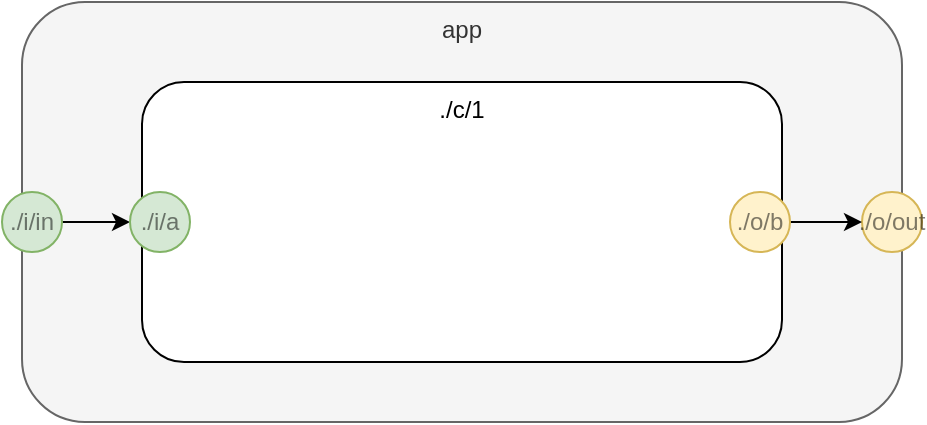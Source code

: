 <mxfile version="12.4.2" type="device" pages="8"><diagram id="HQaUK7b0CWS-_TARSPO3" name="app"><mxGraphModel dx="1238" dy="739" grid="1" gridSize="10" guides="1" tooltips="1" connect="1" arrows="1" fold="1" page="1" pageScale="1" pageWidth="1100" pageHeight="850" math="0" shadow="0"><root><mxCell id="0"/><mxCell id="1" parent="0"/><mxCell id="ruMobZVkgeEvKZOn36ID-1" value="app" style="rounded=1;whiteSpace=wrap;html=1;verticalAlign=top;fillColor=#f5f5f5;strokeColor=#666666;fontColor=#333333;" vertex="1" parent="1"><mxGeometry x="120" y="80" width="440" height="210" as="geometry"/></mxCell><mxCell id="ruMobZVkgeEvKZOn36ID-2" value="./c/1" style="rounded=1;whiteSpace=wrap;html=1;verticalAlign=top;" vertex="1" parent="1"><mxGeometry x="180" y="120" width="320" height="140" as="geometry"/></mxCell><mxCell id="ruMobZVkgeEvKZOn36ID-3" value="./o/out" style="ellipse;whiteSpace=wrap;html=1;aspect=fixed;fillColor=#fff2cc;align=center;strokeColor=#d6b656;textOpacity=50;" vertex="1" parent="1"><mxGeometry x="540" y="175" width="30" height="30" as="geometry"/></mxCell><mxCell id="ruMobZVkgeEvKZOn36ID-4" style="edgeStyle=orthogonalEdgeStyle;rounded=0;orthogonalLoop=1;jettySize=auto;html=1;exitX=1;exitY=0.5;exitDx=0;exitDy=0;entryX=0;entryY=0.5;entryDx=0;entryDy=0;" edge="1" parent="1" source="ruMobZVkgeEvKZOn36ID-5" target="ruMobZVkgeEvKZOn36ID-6"><mxGeometry relative="1" as="geometry"/></mxCell><mxCell id="ruMobZVkgeEvKZOn36ID-5" value="./i/in" style="ellipse;whiteSpace=wrap;html=1;aspect=fixed;fillColor=#d5e8d4;align=center;strokeColor=#82b366;textOpacity=50;" vertex="1" parent="1"><mxGeometry x="110" y="175" width="30" height="30" as="geometry"/></mxCell><mxCell id="ruMobZVkgeEvKZOn36ID-6" value="./i/a" style="ellipse;whiteSpace=wrap;html=1;aspect=fixed;fillColor=#d5e8d4;align=center;strokeColor=#82b366;textOpacity=50;" vertex="1" parent="1"><mxGeometry x="174" y="175" width="30" height="30" as="geometry"/></mxCell><mxCell id="ruMobZVkgeEvKZOn36ID-7" style="edgeStyle=orthogonalEdgeStyle;rounded=0;orthogonalLoop=1;jettySize=auto;html=1;exitX=1;exitY=0.5;exitDx=0;exitDy=0;" edge="1" parent="1" source="ruMobZVkgeEvKZOn36ID-8" target="ruMobZVkgeEvKZOn36ID-3"><mxGeometry relative="1" as="geometry"/></mxCell><mxCell id="ruMobZVkgeEvKZOn36ID-8" value="./o/b" style="ellipse;whiteSpace=wrap;html=1;aspect=fixed;fillColor=#fff2cc;align=center;strokeColor=#d6b656;textOpacity=50;" vertex="1" parent="1"><mxGeometry x="474" y="175" width="30" height="30" as="geometry"/></mxCell></root></mxGraphModel></diagram><diagram id="PCEYNFZqdCUcrfXb7Y2_" name="hwsub"><mxGraphModel dx="1238" dy="739" grid="1" gridSize="10" guides="1" tooltips="1" connect="1" arrows="1" fold="1" page="1" pageScale="1" pageWidth="1100" pageHeight="850" math="0" shadow="0"><root><mxCell id="Gi8Q93LCJmvIfy7DSLZ8-0"/><mxCell id="Gi8Q93LCJmvIfy7DSLZ8-1" parent="Gi8Q93LCJmvIfy7DSLZ8-0"/><mxCell id="Gi8Q93LCJmvIfy7DSLZ8-2" value="hwsub" style="rounded=1;whiteSpace=wrap;html=1;verticalAlign=top;fillColor=#f5f5f5;strokeColor=#666666;fontColor=#333333;" vertex="1" parent="Gi8Q93LCJmvIfy7DSLZ8-1"><mxGeometry x="115" y="40" width="320" height="140" as="geometry"/></mxCell><mxCell id="Gi8Q93LCJmvIfy7DSLZ8-3" value="./c/1" style="rounded=1;whiteSpace=wrap;html=1;verticalAlign=top;" vertex="1" parent="Gi8Q93LCJmvIfy7DSLZ8-1"><mxGeometry x="200" y="75" width="150" height="70" as="geometry"/></mxCell><mxCell id="Gi8Q93LCJmvIfy7DSLZ8-4" style="edgeStyle=orthogonalEdgeStyle;rounded=0;orthogonalLoop=1;jettySize=auto;html=1;exitX=1;exitY=0.5;exitDx=0;exitDy=0;" edge="1" parent="Gi8Q93LCJmvIfy7DSLZ8-1" source="Gi8Q93LCJmvIfy7DSLZ8-5" target="Gi8Q93LCJmvIfy7DSLZ8-7"><mxGeometry relative="1" as="geometry"/></mxCell><mxCell id="Gi8Q93LCJmvIfy7DSLZ8-5" value="./i/xx" style="ellipse;whiteSpace=wrap;html=1;aspect=fixed;fillColor=#d5e8d4;align=center;strokeColor=#82b366;textOpacity=50;" vertex="1" parent="Gi8Q93LCJmvIfy7DSLZ8-1"><mxGeometry x="100" y="95" width="30" height="30" as="geometry"/></mxCell><mxCell id="Gi8Q93LCJmvIfy7DSLZ8-6" value="./o/yy" style="ellipse;whiteSpace=wrap;html=1;aspect=fixed;fillColor=#fff2cc;align=center;strokeColor=#d6b656;textOpacity=50;" vertex="1" parent="Gi8Q93LCJmvIfy7DSLZ8-1"><mxGeometry x="415" y="95" width="30" height="30" as="geometry"/></mxCell><mxCell id="Gi8Q93LCJmvIfy7DSLZ8-7" value="./c/1/i/r" style="ellipse;whiteSpace=wrap;html=1;aspect=fixed;fillColor=#d5e8d4;align=center;strokeColor=#82b366;textOpacity=50;" vertex="1" parent="Gi8Q93LCJmvIfy7DSLZ8-1"><mxGeometry x="190" y="95" width="30" height="30" as="geometry"/></mxCell><mxCell id="Gi8Q93LCJmvIfy7DSLZ8-8" style="edgeStyle=orthogonalEdgeStyle;rounded=0;orthogonalLoop=1;jettySize=auto;html=1;exitX=1;exitY=0.5;exitDx=0;exitDy=0;entryX=0;entryY=0.5;entryDx=0;entryDy=0;" edge="1" parent="Gi8Q93LCJmvIfy7DSLZ8-1" source="Gi8Q93LCJmvIfy7DSLZ8-9" target="Gi8Q93LCJmvIfy7DSLZ8-6"><mxGeometry relative="1" as="geometry"/></mxCell><mxCell id="Gi8Q93LCJmvIfy7DSLZ8-9" value="./c/1/o/s" style="ellipse;whiteSpace=wrap;html=1;aspect=fixed;fillColor=#fff2cc;align=center;strokeColor=#d6b656;textOpacity=50;" vertex="1" parent="Gi8Q93LCJmvIfy7DSLZ8-1"><mxGeometry x="329" y="95" width="30" height="30" as="geometry"/></mxCell></root></mxGraphModel></diagram><diagram id="dkHnfYNpTtgTAUIm52f-" name="hwhello"><mxGraphModel dx="1238" dy="739" grid="1" gridSize="10" guides="1" tooltips="1" connect="1" arrows="1" fold="1" page="1" pageScale="1" pageWidth="1100" pageHeight="850" math="0" shadow="0"><root><mxCell id="i-5jhzJPS0MLGWGlM31V-0"/><mxCell id="i-5jhzJPS0MLGWGlM31V-1" parent="i-5jhzJPS0MLGWGlM31V-0"/><mxCell id="i-5jhzJPS0MLGWGlM31V-10" value="hwhello" style="rounded=1;whiteSpace=wrap;html=1;opacity=50;align=center;verticalAlign=top;fillColor=#f8cecc;strokeColor=#b85450;" vertex="1" parent="i-5jhzJPS0MLGWGlM31V-1"><mxGeometry x="119" y="80" width="309" height="110" as="geometry"/></mxCell><mxCell id="i-5jhzJPS0MLGWGlM31V-11" value="hello" style="rounded=1;whiteSpace=wrap;html=1;dashed=1;opacity=50;align=center;verticalAlign=middle;" vertex="1" parent="i-5jhzJPS0MLGWGlM31V-1"><mxGeometry x="190.5" y="120" width="169" height="35" as="geometry"/></mxCell><mxCell id="i-5jhzJPS0MLGWGlM31V-13" value="./i/1" style="ellipse;whiteSpace=wrap;html=1;aspect=fixed;fillColor=#d5e8d4;align=center;strokeColor=#82b366;textOpacity=50;" vertex="1" parent="i-5jhzJPS0MLGWGlM31V-1"><mxGeometry x="111.5" y="122.5" width="30" height="30" as="geometry"/></mxCell><mxCell id="i-5jhzJPS0MLGWGlM31V-14" value="./o/1" style="ellipse;whiteSpace=wrap;html=1;aspect=fixed;fillColor=#fff2cc;align=center;strokeColor=#d6b656;textOpacity=50;" vertex="1" parent="i-5jhzJPS0MLGWGlM31V-1"><mxGeometry x="405.5" y="122.5" width="30" height="30" as="geometry"/></mxCell></root></mxGraphModel></diagram><diagram id="n7cVvkAGiHJMAc4W72Fe" name="hw23"><mxGraphModel dx="998" dy="739" grid="1" gridSize="10" guides="1" tooltips="1" connect="1" arrows="1" fold="1" page="1" pageScale="1" pageWidth="1100" pageHeight="850" math="0" shadow="0"><root><mxCell id="wd1v2Po3RZLUzue3x7o--0"/><mxCell id="wd1v2Po3RZLUzue3x7o--1" parent="wd1v2Po3RZLUzue3x7o--0"/><mxCell id="wYb8sXm2KNmCo5Ks0lSZ-0" value="hw23" style="rounded=1;whiteSpace=wrap;html=1;verticalAlign=top;fillColor=#f5f5f5;strokeColor=#666666;fontColor=#333333;" vertex="1" parent="wd1v2Po3RZLUzue3x7o--1"><mxGeometry x="129.71" y="80" width="320" height="140" as="geometry"/></mxCell><mxCell id="wYb8sXm2KNmCo5Ks0lSZ-1" value="./c/1" style="rounded=1;whiteSpace=wrap;html=1;verticalAlign=top;" vertex="1" parent="wd1v2Po3RZLUzue3x7o--1"><mxGeometry x="214.71" y="115" width="150" height="70" as="geometry"/></mxCell><mxCell id="wYb8sXm2KNmCo5Ks0lSZ-2" style="edgeStyle=orthogonalEdgeStyle;rounded=0;orthogonalLoop=1;jettySize=auto;html=1;exitX=1;exitY=0.5;exitDx=0;exitDy=0;" edge="1" parent="wd1v2Po3RZLUzue3x7o--1" source="wYb8sXm2KNmCo5Ks0lSZ-3" target="wYb8sXm2KNmCo5Ks0lSZ-6"><mxGeometry relative="1" as="geometry"/></mxCell><mxCell id="wYb8sXm2KNmCo5Ks0lSZ-3" value="./i/xx" style="ellipse;whiteSpace=wrap;html=1;aspect=fixed;fillColor=#d5e8d4;align=center;strokeColor=#82b366;textOpacity=50;" vertex="1" parent="wd1v2Po3RZLUzue3x7o--1"><mxGeometry x="114.71" y="135" width="30" height="30" as="geometry"/></mxCell><mxCell id="wYb8sXm2KNmCo5Ks0lSZ-4" value="./o/yy" style="ellipse;whiteSpace=wrap;html=1;aspect=fixed;fillColor=#fff2cc;align=center;strokeColor=#d6b656;textOpacity=50;" vertex="1" parent="wd1v2Po3RZLUzue3x7o--1"><mxGeometry x="429.71" y="135" width="30" height="30" as="geometry"/></mxCell><mxCell id="wYb8sXm2KNmCo5Ks0lSZ-6" value="./c/1/i/r" style="ellipse;whiteSpace=wrap;html=1;aspect=fixed;fillColor=#d5e8d4;align=center;strokeColor=#82b366;textOpacity=50;" vertex="1" parent="wd1v2Po3RZLUzue3x7o--1"><mxGeometry x="204.71" y="135" width="30" height="30" as="geometry"/></mxCell><mxCell id="wYb8sXm2KNmCo5Ks0lSZ-7" style="edgeStyle=orthogonalEdgeStyle;rounded=0;orthogonalLoop=1;jettySize=auto;html=1;exitX=1;exitY=0.5;exitDx=0;exitDy=0;entryX=0;entryY=0.5;entryDx=0;entryDy=0;" edge="1" parent="wd1v2Po3RZLUzue3x7o--1" source="wYb8sXm2KNmCo5Ks0lSZ-8" target="wYb8sXm2KNmCo5Ks0lSZ-4"><mxGeometry relative="1" as="geometry"/></mxCell><mxCell id="wYb8sXm2KNmCo5Ks0lSZ-8" value="./c/1/o/s" style="ellipse;whiteSpace=wrap;html=1;aspect=fixed;fillColor=#fff2cc;align=center;strokeColor=#d6b656;textOpacity=50;" vertex="1" parent="wd1v2Po3RZLUzue3x7o--1"><mxGeometry x="343.71" y="135" width="30" height="30" as="geometry"/></mxCell><mxCell id="wYb8sXm2KNmCo5Ks0lSZ-15" value="hw23" style="rounded=1;whiteSpace=wrap;html=1;verticalAlign=top;fillColor=#f5f5f5;strokeColor=#666666;fontColor=#333333;" vertex="1" parent="wd1v2Po3RZLUzue3x7o--1"><mxGeometry x="30" y="290" width="620" height="240" as="geometry"/></mxCell><mxCell id="wYb8sXm2KNmCo5Ks0lSZ-16" value="./c/1" style="rounded=1;whiteSpace=wrap;html=1;verticalAlign=top;" vertex="1" parent="wd1v2Po3RZLUzue3x7o--1"><mxGeometry x="130" y="320" width="460" height="190" as="geometry"/></mxCell><mxCell id="wYb8sXm2KNmCo5Ks0lSZ-17" style="edgeStyle=orthogonalEdgeStyle;rounded=0;orthogonalLoop=1;jettySize=auto;html=1;exitX=1;exitY=0.5;exitDx=0;exitDy=0;" edge="1" parent="wd1v2Po3RZLUzue3x7o--1" source="wYb8sXm2KNmCo5Ks0lSZ-18" target="wYb8sXm2KNmCo5Ks0lSZ-21"><mxGeometry relative="1" as="geometry"/></mxCell><mxCell id="wYb8sXm2KNmCo5Ks0lSZ-18" value="./i/xx" style="ellipse;whiteSpace=wrap;html=1;aspect=fixed;fillColor=#d5e8d4;align=center;strokeColor=#82b366;textOpacity=50;" vertex="1" parent="wd1v2Po3RZLUzue3x7o--1"><mxGeometry x="24.71" y="345" width="30" height="30" as="geometry"/></mxCell><mxCell id="wYb8sXm2KNmCo5Ks0lSZ-19" value="./o/yy" style="ellipse;whiteSpace=wrap;html=1;aspect=fixed;fillColor=#fff2cc;align=center;strokeColor=#d6b656;textOpacity=50;" vertex="1" parent="wd1v2Po3RZLUzue3x7o--1"><mxGeometry x="636.71" y="345" width="30" height="30" as="geometry"/></mxCell><mxCell id="wYb8sXm2KNmCo5Ks0lSZ-21" value="./c/1/i/r" style="ellipse;whiteSpace=wrap;html=1;aspect=fixed;fillColor=#d5e8d4;align=center;strokeColor=#82b366;textOpacity=50;" vertex="1" parent="wd1v2Po3RZLUzue3x7o--1"><mxGeometry x="114.71" y="345" width="30" height="30" as="geometry"/></mxCell><mxCell id="wYb8sXm2KNmCo5Ks0lSZ-22" style="edgeStyle=orthogonalEdgeStyle;rounded=0;orthogonalLoop=1;jettySize=auto;html=1;exitX=1;exitY=0.5;exitDx=0;exitDy=0;entryX=0;entryY=0.5;entryDx=0;entryDy=0;" edge="1" parent="wd1v2Po3RZLUzue3x7o--1" source="wYb8sXm2KNmCo5Ks0lSZ-23" target="wYb8sXm2KNmCo5Ks0lSZ-19"><mxGeometry relative="1" as="geometry"/></mxCell><mxCell id="wYb8sXm2KNmCo5Ks0lSZ-23" value="./c/1/o/s" style="ellipse;whiteSpace=wrap;html=1;aspect=fixed;fillColor=#fff2cc;align=center;strokeColor=#d6b656;textOpacity=50;" vertex="1" parent="wd1v2Po3RZLUzue3x7o--1"><mxGeometry x="570" y="345" width="30" height="30" as="geometry"/></mxCell><mxCell id="wYb8sXm2KNmCo5Ks0lSZ-24" value="/c/1" style="rounded=1;whiteSpace=wrap;html=1;opacity=50;align=center;verticalAlign=top;fillColor=#f8cecc;strokeColor=#b85450;" vertex="1" parent="wd1v2Po3RZLUzue3x7o--1"><mxGeometry x="201.5" y="360" width="309" height="110" as="geometry"/></mxCell><mxCell id="wYb8sXm2KNmCo5Ks0lSZ-25" value="hello" style="rounded=1;whiteSpace=wrap;html=1;dashed=1;opacity=50;align=center;verticalAlign=middle;" vertex="1" parent="wd1v2Po3RZLUzue3x7o--1"><mxGeometry x="273" y="400" width="169" height="35" as="geometry"/></mxCell><mxCell id="wYb8sXm2KNmCo5Ks0lSZ-26" value="./i/1" style="ellipse;whiteSpace=wrap;html=1;aspect=fixed;fillColor=#d5e8d4;align=center;strokeColor=#82b366;textOpacity=50;" vertex="1" parent="wd1v2Po3RZLUzue3x7o--1"><mxGeometry x="194" y="402.5" width="30" height="30" as="geometry"/></mxCell><mxCell id="wYb8sXm2KNmCo5Ks0lSZ-28" value="./o/1" style="ellipse;whiteSpace=wrap;html=1;aspect=fixed;fillColor=#fff2cc;align=center;strokeColor=#d6b656;textOpacity=50;" vertex="1" parent="wd1v2Po3RZLUzue3x7o--1"><mxGeometry x="488" y="402.5" width="30" height="30" as="geometry"/></mxCell><mxCell id="wYb8sXm2KNmCo5Ks0lSZ-29" value="" style="endArrow=none;dashed=1;html=1;" edge="1" parent="wd1v2Po3RZLUzue3x7o--1"><mxGeometry width="50" height="50" relative="1" as="geometry"><mxPoint x="10" y="260" as="sourcePoint"/><mxPoint x="610" y="260" as="targetPoint"/></mxGeometry></mxCell><mxCell id="wYb8sXm2KNmCo5Ks0lSZ-44" value="" style="endArrow=none;dashed=1;html=1;" edge="1" parent="wd1v2Po3RZLUzue3x7o--1"><mxGeometry width="50" height="50" relative="1" as="geometry"><mxPoint x="10" y="660" as="sourcePoint"/><mxPoint x="720" y="660" as="targetPoint"/></mxGeometry></mxCell><mxCell id="wYb8sXm2KNmCo5Ks0lSZ-45" value="hw23 = hwsub" style="text;html=1;align=center;verticalAlign=middle;resizable=0;points=[];;autosize=1;" vertex="1" parent="wd1v2Po3RZLUzue3x7o--1"><mxGeometry x="493.71" y="121" width="90" height="20" as="geometry"/></mxCell><mxCell id="wYb8sXm2KNmCo5Ks0lSZ-46" value="&lt;div&gt;(instantiate-template c/1/c/1)&lt;/div&gt;&lt;div&gt;(add-child c/1 (new-tag &quot;./c/1&quot;) c1/c/1)&lt;/div&gt;" style="text;html=1;align=left;verticalAlign=middle;resizable=0;points=[];;autosize=1;spacing=6;" vertex="1" parent="wd1v2Po3RZLUzue3x7o--1"><mxGeometry x="435" y="530" width="230" height="50" as="geometry"/></mxCell><mxCell id="C6KLVhvAaX7XBRP-IjsP-0" value="hw23" style="rounded=1;whiteSpace=wrap;html=1;verticalAlign=top;fillColor=#f5f5f5;strokeColor=#666666;fontColor=#333333;" vertex="1" parent="wd1v2Po3RZLUzue3x7o--1"><mxGeometry x="35.29" y="720" width="620" height="240" as="geometry"/></mxCell><mxCell id="C6KLVhvAaX7XBRP-IjsP-1" value="./c/1" style="rounded=1;whiteSpace=wrap;html=1;verticalAlign=top;" vertex="1" parent="wd1v2Po3RZLUzue3x7o--1"><mxGeometry x="135.29" y="750" width="460" height="190" as="geometry"/></mxCell><mxCell id="C6KLVhvAaX7XBRP-IjsP-2" style="edgeStyle=orthogonalEdgeStyle;rounded=0;orthogonalLoop=1;jettySize=auto;html=1;exitX=1;exitY=0.5;exitDx=0;exitDy=0;" edge="1" parent="wd1v2Po3RZLUzue3x7o--1" source="C6KLVhvAaX7XBRP-IjsP-3" target="C6KLVhvAaX7XBRP-IjsP-5"><mxGeometry relative="1" as="geometry"/></mxCell><mxCell id="C6KLVhvAaX7XBRP-IjsP-3" value="./i/xx" style="ellipse;whiteSpace=wrap;html=1;aspect=fixed;fillColor=#d5e8d4;align=center;strokeColor=#82b366;textOpacity=50;" vertex="1" parent="wd1v2Po3RZLUzue3x7o--1"><mxGeometry x="30.0" y="775" width="30" height="30" as="geometry"/></mxCell><mxCell id="C6KLVhvAaX7XBRP-IjsP-4" value="./o/yy" style="ellipse;whiteSpace=wrap;html=1;aspect=fixed;fillColor=#fff2cc;align=center;strokeColor=#d6b656;textOpacity=50;" vertex="1" parent="wd1v2Po3RZLUzue3x7o--1"><mxGeometry x="642" y="775" width="30" height="30" as="geometry"/></mxCell><mxCell id="C6KLVhvAaX7XBRP-IjsP-13" style="edgeStyle=orthogonalEdgeStyle;rounded=0;orthogonalLoop=1;jettySize=auto;html=1;exitX=1;exitY=0.5;exitDx=0;exitDy=0;entryX=0;entryY=0.5;entryDx=0;entryDy=0;startArrow=none;startFill=0;endArrow=classic;endFill=1;" edge="1" parent="wd1v2Po3RZLUzue3x7o--1" source="C6KLVhvAaX7XBRP-IjsP-5" target="C6KLVhvAaX7XBRP-IjsP-10"><mxGeometry relative="1" as="geometry"/></mxCell><mxCell id="C6KLVhvAaX7XBRP-IjsP-5" value="./c/1/i/r" style="ellipse;whiteSpace=wrap;html=1;aspect=fixed;fillColor=#d5e8d4;align=center;strokeColor=#82b366;textOpacity=50;" vertex="1" parent="wd1v2Po3RZLUzue3x7o--1"><mxGeometry x="120" y="775" width="30" height="30" as="geometry"/></mxCell><mxCell id="C6KLVhvAaX7XBRP-IjsP-6" style="edgeStyle=orthogonalEdgeStyle;rounded=0;orthogonalLoop=1;jettySize=auto;html=1;exitX=1;exitY=0.5;exitDx=0;exitDy=0;entryX=0;entryY=0.5;entryDx=0;entryDy=0;" edge="1" parent="wd1v2Po3RZLUzue3x7o--1" source="C6KLVhvAaX7XBRP-IjsP-7" target="C6KLVhvAaX7XBRP-IjsP-4"><mxGeometry relative="1" as="geometry"/></mxCell><mxCell id="C6KLVhvAaX7XBRP-IjsP-7" value="./c/1/o/s" style="ellipse;whiteSpace=wrap;html=1;aspect=fixed;fillColor=#fff2cc;align=center;strokeColor=#d6b656;textOpacity=50;" vertex="1" parent="wd1v2Po3RZLUzue3x7o--1"><mxGeometry x="575.29" y="775" width="30" height="30" as="geometry"/></mxCell><mxCell id="C6KLVhvAaX7XBRP-IjsP-8" value="./c/1" style="rounded=1;whiteSpace=wrap;html=1;opacity=50;align=center;verticalAlign=top;fillColor=#f8cecc;strokeColor=#b85450;" vertex="1" parent="wd1v2Po3RZLUzue3x7o--1"><mxGeometry x="206.79" y="790" width="309" height="110" as="geometry"/></mxCell><mxCell id="C6KLVhvAaX7XBRP-IjsP-9" value="hello" style="rounded=1;whiteSpace=wrap;html=1;dashed=1;opacity=50;align=center;verticalAlign=middle;" vertex="1" parent="wd1v2Po3RZLUzue3x7o--1"><mxGeometry x="278.29" y="830" width="169" height="35" as="geometry"/></mxCell><mxCell id="C6KLVhvAaX7XBRP-IjsP-10" value="./i/1" style="ellipse;whiteSpace=wrap;html=1;aspect=fixed;fillColor=#d5e8d4;align=center;strokeColor=#82b366;textOpacity=50;" vertex="1" parent="wd1v2Po3RZLUzue3x7o--1"><mxGeometry x="199.29" y="832.5" width="30" height="30" as="geometry"/></mxCell><mxCell id="C6KLVhvAaX7XBRP-IjsP-14" style="edgeStyle=orthogonalEdgeStyle;rounded=0;orthogonalLoop=1;jettySize=auto;html=1;entryX=0;entryY=0.5;entryDx=0;entryDy=0;startArrow=none;startFill=0;endArrow=classic;endFill=1;" edge="1" parent="wd1v2Po3RZLUzue3x7o--1" source="C6KLVhvAaX7XBRP-IjsP-11" target="C6KLVhvAaX7XBRP-IjsP-7"><mxGeometry relative="1" as="geometry"/></mxCell><mxCell id="C6KLVhvAaX7XBRP-IjsP-11" value="./o/1" style="ellipse;whiteSpace=wrap;html=1;aspect=fixed;fillColor=#fff2cc;align=center;strokeColor=#d6b656;textOpacity=50;" vertex="1" parent="wd1v2Po3RZLUzue3x7o--1"><mxGeometry x="493.29" y="832.5" width="30" height="30" as="geometry"/></mxCell><mxCell id="C6KLVhvAaX7XBRP-IjsP-12" value="&lt;div&gt;&amp;nbsp; &amp;nbsp; (add-connection c/1 (make-instance 'connection :tag &quot;./c/1/i/r&quot; :action (lambda (m) (send-downward self &quot;./c/2/i/1&quot; m))))&lt;/div&gt;&lt;div&gt;&amp;nbsp; &amp;nbsp; (add-connection c/1 (make-instance 'connection :tag &quot;./c/2/o/1&quot; :action (lambda (m) (send-upward self &quot;./c/1/o/s&quot; m)))))&lt;/div&gt;" style="text;html=1;align=left;verticalAlign=middle;resizable=0;points=[];;autosize=1;spacing=6;" vertex="1" parent="wd1v2Po3RZLUzue3x7o--1"><mxGeometry x="10.29" y="970" width="670" height="50" as="geometry"/></mxCell></root></mxGraphModel></diagram><diagram name="hw123" id="H88s1SU4YSQ9TVp72RJL"><mxGraphModel dx="1238" dy="739" grid="1" gridSize="10" guides="1" tooltips="1" connect="1" arrows="1" fold="1" page="1" pageScale="1" pageWidth="1100" pageHeight="850" math="0" shadow="0"><root><mxCell id="aHT_W8PoQj7RNFgIKck_-0"/><mxCell id="aHT_W8PoQj7RNFgIKck_-1" parent="aHT_W8PoQj7RNFgIKck_-0"/><mxCell id="ILZK7N6_yN0wdkkbVGmn-0" value="hw123" style="rounded=1;whiteSpace=wrap;html=1;verticalAlign=top;fillColor=#f5f5f5;strokeColor=#666666;fontColor=#333333;" vertex="1" parent="aHT_W8PoQj7RNFgIKck_-1"><mxGeometry x="120" y="80" width="440" height="210" as="geometry"/></mxCell><mxCell id="ILZK7N6_yN0wdkkbVGmn-1" value="./c/1" style="rounded=1;whiteSpace=wrap;html=1;verticalAlign=top;" vertex="1" parent="aHT_W8PoQj7RNFgIKck_-1"><mxGeometry x="180" y="120" width="320" height="140" as="geometry"/></mxCell><mxCell id="ILZK7N6_yN0wdkkbVGmn-2" value="./o/out" style="ellipse;whiteSpace=wrap;html=1;aspect=fixed;fillColor=#fff2cc;align=center;strokeColor=#d6b656;textOpacity=50;" vertex="1" parent="aHT_W8PoQj7RNFgIKck_-1"><mxGeometry x="540" y="175" width="30" height="30" as="geometry"/></mxCell><mxCell id="ILZK7N6_yN0wdkkbVGmn-3" style="edgeStyle=orthogonalEdgeStyle;rounded=0;orthogonalLoop=1;jettySize=auto;html=1;exitX=1;exitY=0.5;exitDx=0;exitDy=0;entryX=0;entryY=0.5;entryDx=0;entryDy=0;" edge="1" parent="aHT_W8PoQj7RNFgIKck_-1" source="ILZK7N6_yN0wdkkbVGmn-4" target="ILZK7N6_yN0wdkkbVGmn-5"><mxGeometry relative="1" as="geometry"/></mxCell><mxCell id="ILZK7N6_yN0wdkkbVGmn-4" value="./i/in" style="ellipse;whiteSpace=wrap;html=1;aspect=fixed;fillColor=#d5e8d4;align=center;strokeColor=#82b366;textOpacity=50;" vertex="1" parent="aHT_W8PoQj7RNFgIKck_-1"><mxGeometry x="110" y="175" width="30" height="30" as="geometry"/></mxCell><mxCell id="ILZK7N6_yN0wdkkbVGmn-5" value="./i/a" style="ellipse;whiteSpace=wrap;html=1;aspect=fixed;fillColor=#d5e8d4;align=center;strokeColor=#82b366;textOpacity=50;" vertex="1" parent="aHT_W8PoQj7RNFgIKck_-1"><mxGeometry x="174" y="175" width="30" height="30" as="geometry"/></mxCell><mxCell id="ILZK7N6_yN0wdkkbVGmn-6" style="edgeStyle=orthogonalEdgeStyle;rounded=0;orthogonalLoop=1;jettySize=auto;html=1;exitX=1;exitY=0.5;exitDx=0;exitDy=0;" edge="1" parent="aHT_W8PoQj7RNFgIKck_-1" source="ILZK7N6_yN0wdkkbVGmn-7" target="ILZK7N6_yN0wdkkbVGmn-2"><mxGeometry relative="1" as="geometry"/></mxCell><mxCell id="ILZK7N6_yN0wdkkbVGmn-7" value="./o/b" style="ellipse;whiteSpace=wrap;html=1;aspect=fixed;fillColor=#fff2cc;align=center;strokeColor=#d6b656;textOpacity=50;" vertex="1" parent="aHT_W8PoQj7RNFgIKck_-1"><mxGeometry x="474" y="175" width="30" height="30" as="geometry"/></mxCell><mxCell id="wW_sUa1wu_rEpYfWQtIz-0" value="hw123 = hwapp" style="text;html=1;align=center;verticalAlign=middle;resizable=0;points=[];;autosize=1;" vertex="1" parent="aHT_W8PoQj7RNFgIKck_-1"><mxGeometry x="595" y="120" width="100" height="20" as="geometry"/></mxCell><mxCell id="wW_sUa1wu_rEpYfWQtIz-1" value="" style="endArrow=none;dashed=1;html=1;" edge="1" parent="aHT_W8PoQj7RNFgIKck_-1"><mxGeometry width="50" height="50" relative="1" as="geometry"><mxPoint x="40" y="320" as="sourcePoint"/><mxPoint x="760" y="320" as="targetPoint"/></mxGeometry></mxCell><mxCell id="wW_sUa1wu_rEpYfWQtIz-2" value="hw123" style="rounded=1;whiteSpace=wrap;html=1;verticalAlign=top;fillColor=#f5f5f5;strokeColor=#666666;fontColor=#333333;" vertex="1" parent="aHT_W8PoQj7RNFgIKck_-1"><mxGeometry x="120" y="360" width="440" height="210" as="geometry"/></mxCell><mxCell id="wW_sUa1wu_rEpYfWQtIz-3" value="./c/1" style="rounded=1;whiteSpace=wrap;html=1;verticalAlign=top;" vertex="1" parent="aHT_W8PoQj7RNFgIKck_-1"><mxGeometry x="180" y="400" width="320" height="140" as="geometry"/></mxCell><mxCell id="wW_sUa1wu_rEpYfWQtIz-4" value="./o/out" style="ellipse;whiteSpace=wrap;html=1;aspect=fixed;fillColor=#fff2cc;align=center;strokeColor=#d6b656;textOpacity=50;" vertex="1" parent="aHT_W8PoQj7RNFgIKck_-1"><mxGeometry x="540" y="455" width="30" height="30" as="geometry"/></mxCell><mxCell id="wW_sUa1wu_rEpYfWQtIz-5" style="edgeStyle=orthogonalEdgeStyle;rounded=0;orthogonalLoop=1;jettySize=auto;html=1;exitX=1;exitY=0.5;exitDx=0;exitDy=0;entryX=0;entryY=0.5;entryDx=0;entryDy=0;" edge="1" parent="aHT_W8PoQj7RNFgIKck_-1" source="wW_sUa1wu_rEpYfWQtIz-6" target="wW_sUa1wu_rEpYfWQtIz-7"><mxGeometry relative="1" as="geometry"/></mxCell><mxCell id="wW_sUa1wu_rEpYfWQtIz-6" value="./i/in" style="ellipse;whiteSpace=wrap;html=1;aspect=fixed;fillColor=#d5e8d4;align=center;strokeColor=#82b366;textOpacity=50;" vertex="1" parent="aHT_W8PoQj7RNFgIKck_-1"><mxGeometry x="110" y="455" width="30" height="30" as="geometry"/></mxCell><mxCell id="wW_sUa1wu_rEpYfWQtIz-7" value="./i/a" style="ellipse;whiteSpace=wrap;html=1;aspect=fixed;fillColor=#d5e8d4;align=center;strokeColor=#82b366;textOpacity=50;" vertex="1" parent="aHT_W8PoQj7RNFgIKck_-1"><mxGeometry x="174" y="455" width="30" height="30" as="geometry"/></mxCell><mxCell id="wW_sUa1wu_rEpYfWQtIz-8" style="edgeStyle=orthogonalEdgeStyle;rounded=0;orthogonalLoop=1;jettySize=auto;html=1;exitX=1;exitY=0.5;exitDx=0;exitDy=0;" edge="1" parent="aHT_W8PoQj7RNFgIKck_-1" source="wW_sUa1wu_rEpYfWQtIz-9" target="wW_sUa1wu_rEpYfWQtIz-4"><mxGeometry relative="1" as="geometry"/></mxCell><mxCell id="wW_sUa1wu_rEpYfWQtIz-9" value="./o/b" style="ellipse;whiteSpace=wrap;html=1;aspect=fixed;fillColor=#fff2cc;align=center;strokeColor=#d6b656;textOpacity=50;" vertex="1" parent="aHT_W8PoQj7RNFgIKck_-1"><mxGeometry x="474" y="455" width="30" height="30" as="geometry"/></mxCell><mxCell id="wW_sUa1wu_rEpYfWQtIz-10" value="hw123.addChild (./c/2 hw23)" style="text;html=1;align=center;verticalAlign=middle;resizable=0;points=[];;autosize=1;" vertex="1" parent="aHT_W8PoQj7RNFgIKck_-1"><mxGeometry x="600" y="400" width="170" height="20" as="geometry"/></mxCell><mxCell id="wW_sUa1wu_rEpYfWQtIz-11" value="" style="endArrow=none;dashed=1;html=1;" edge="1" parent="aHT_W8PoQj7RNFgIKck_-1"><mxGeometry width="50" height="50" relative="1" as="geometry"><mxPoint x="40" y="1000" as="sourcePoint"/><mxPoint x="760" y="1000" as="targetPoint"/></mxGeometry></mxCell><mxCell id="kEUegHuX-SDlNkTsYc1e-0" value="hw23" style="rounded=1;whiteSpace=wrap;html=1;verticalAlign=top;fillColor=#f5f5f5;strokeColor=#666666;fontColor=#333333;" vertex="1" parent="aHT_W8PoQj7RNFgIKck_-1"><mxGeometry x="182" y="610" width="320" height="140" as="geometry"/></mxCell><mxCell id="kEUegHuX-SDlNkTsYc1e-1" value="./c/1" style="rounded=1;whiteSpace=wrap;html=1;verticalAlign=top;" vertex="1" parent="aHT_W8PoQj7RNFgIKck_-1"><mxGeometry x="267" y="645" width="150" height="70" as="geometry"/></mxCell><mxCell id="kEUegHuX-SDlNkTsYc1e-2" style="edgeStyle=orthogonalEdgeStyle;rounded=0;orthogonalLoop=1;jettySize=auto;html=1;exitX=1;exitY=0.5;exitDx=0;exitDy=0;" edge="1" parent="aHT_W8PoQj7RNFgIKck_-1" source="kEUegHuX-SDlNkTsYc1e-3" target="kEUegHuX-SDlNkTsYc1e-6"><mxGeometry relative="1" as="geometry"/></mxCell><mxCell id="kEUegHuX-SDlNkTsYc1e-3" value="./i/xx" style="ellipse;whiteSpace=wrap;html=1;aspect=fixed;fillColor=#d5e8d4;align=center;strokeColor=#82b366;textOpacity=50;" vertex="1" parent="aHT_W8PoQj7RNFgIKck_-1"><mxGeometry x="167" y="665" width="30" height="30" as="geometry"/></mxCell><mxCell id="kEUegHuX-SDlNkTsYc1e-4" value="./o/yy" style="ellipse;whiteSpace=wrap;html=1;aspect=fixed;fillColor=#fff2cc;align=center;strokeColor=#d6b656;textOpacity=50;" vertex="1" parent="aHT_W8PoQj7RNFgIKck_-1"><mxGeometry x="482" y="665" width="30" height="30" as="geometry"/></mxCell><mxCell id="kEUegHuX-SDlNkTsYc1e-5" style="edgeStyle=orthogonalEdgeStyle;rounded=0;orthogonalLoop=1;jettySize=auto;html=1;exitX=1;exitY=0.5;exitDx=0;exitDy=0;entryX=0;entryY=0.5;entryDx=0;entryDy=0;" edge="1" parent="aHT_W8PoQj7RNFgIKck_-1" source="kEUegHuX-SDlNkTsYc1e-6" target="kEUegHuX-SDlNkTsYc1e-11"><mxGeometry relative="1" as="geometry"/></mxCell><mxCell id="kEUegHuX-SDlNkTsYc1e-6" value="./c/1/i/r" style="ellipse;whiteSpace=wrap;html=1;aspect=fixed;fillColor=#d5e8d4;align=center;strokeColor=#82b366;textOpacity=50;" vertex="1" parent="aHT_W8PoQj7RNFgIKck_-1"><mxGeometry x="257" y="665" width="30" height="30" as="geometry"/></mxCell><mxCell id="kEUegHuX-SDlNkTsYc1e-7" style="edgeStyle=orthogonalEdgeStyle;rounded=0;orthogonalLoop=1;jettySize=auto;html=1;exitX=1;exitY=0.5;exitDx=0;exitDy=0;entryX=0;entryY=0.5;entryDx=0;entryDy=0;" edge="1" parent="aHT_W8PoQj7RNFgIKck_-1" source="kEUegHuX-SDlNkTsYc1e-8" target="kEUegHuX-SDlNkTsYc1e-4"><mxGeometry relative="1" as="geometry"/></mxCell><mxCell id="kEUegHuX-SDlNkTsYc1e-8" value="./c/1/o/s" style="ellipse;whiteSpace=wrap;html=1;aspect=fixed;fillColor=#fff2cc;align=center;strokeColor=#d6b656;textOpacity=50;" vertex="1" parent="aHT_W8PoQj7RNFgIKck_-1"><mxGeometry x="396" y="665" width="30" height="30" as="geometry"/></mxCell><mxCell id="kEUegHuX-SDlNkTsYc1e-9" value="hwhello" style="rounded=1;whiteSpace=wrap;html=1;opacity=50;align=center;verticalAlign=top;fillColor=#f8cecc;strokeColor=#b85450;" vertex="1" parent="aHT_W8PoQj7RNFgIKck_-1"><mxGeometry x="185.5" y="840" width="309" height="110" as="geometry"/></mxCell><mxCell id="kEUegHuX-SDlNkTsYc1e-10" value="hello" style="rounded=1;whiteSpace=wrap;html=1;dashed=1;opacity=50;align=center;verticalAlign=middle;" vertex="1" parent="aHT_W8PoQj7RNFgIKck_-1"><mxGeometry x="257" y="880" width="169" height="35" as="geometry"/></mxCell><mxCell id="kEUegHuX-SDlNkTsYc1e-11" value="./i/1" style="ellipse;whiteSpace=wrap;html=1;aspect=fixed;fillColor=#d5e8d4;align=center;strokeColor=#82b366;textOpacity=50;" vertex="1" parent="aHT_W8PoQj7RNFgIKck_-1"><mxGeometry x="178" y="882.5" width="30" height="30" as="geometry"/></mxCell><mxCell id="kEUegHuX-SDlNkTsYc1e-12" style="edgeStyle=orthogonalEdgeStyle;rounded=0;orthogonalLoop=1;jettySize=auto;html=1;exitX=1;exitY=0.5;exitDx=0;exitDy=0;entryX=0;entryY=0.5;entryDx=0;entryDy=0;" edge="1" parent="aHT_W8PoQj7RNFgIKck_-1" source="kEUegHuX-SDlNkTsYc1e-13" target="kEUegHuX-SDlNkTsYc1e-8"><mxGeometry relative="1" as="geometry"/></mxCell><mxCell id="kEUegHuX-SDlNkTsYc1e-13" value="./o/1" style="ellipse;whiteSpace=wrap;html=1;aspect=fixed;fillColor=#fff2cc;align=center;strokeColor=#d6b656;textOpacity=50;" vertex="1" parent="aHT_W8PoQj7RNFgIKck_-1"><mxGeometry x="472" y="882.5" width="30" height="30" as="geometry"/></mxCell><mxCell id="kEUegHuX-SDlNkTsYc1e-14" value="hw123" style="rounded=1;whiteSpace=wrap;html=1;verticalAlign=top;fillColor=#f5f5f5;strokeColor=#666666;fontColor=#333333;" vertex="1" parent="aHT_W8PoQj7RNFgIKck_-1"><mxGeometry x="126" y="1080" width="440" height="210" as="geometry"/></mxCell><mxCell id="kEUegHuX-SDlNkTsYc1e-15" value="./c/1" style="rounded=1;whiteSpace=wrap;html=1;verticalAlign=top;" vertex="1" parent="aHT_W8PoQj7RNFgIKck_-1"><mxGeometry x="186" y="1120" width="320" height="140" as="geometry"/></mxCell><mxCell id="kEUegHuX-SDlNkTsYc1e-16" value="./o/out" style="ellipse;whiteSpace=wrap;html=1;aspect=fixed;fillColor=#fff2cc;align=center;strokeColor=#d6b656;textOpacity=50;" vertex="1" parent="aHT_W8PoQj7RNFgIKck_-1"><mxGeometry x="546" y="1175" width="30" height="30" as="geometry"/></mxCell><mxCell id="kEUegHuX-SDlNkTsYc1e-17" style="edgeStyle=orthogonalEdgeStyle;rounded=0;orthogonalLoop=1;jettySize=auto;html=1;exitX=1;exitY=0.5;exitDx=0;exitDy=0;entryX=0;entryY=0.5;entryDx=0;entryDy=0;" edge="1" parent="aHT_W8PoQj7RNFgIKck_-1" source="kEUegHuX-SDlNkTsYc1e-18" target="kEUegHuX-SDlNkTsYc1e-19"><mxGeometry relative="1" as="geometry"/></mxCell><mxCell id="kEUegHuX-SDlNkTsYc1e-18" value="./i/in" style="ellipse;whiteSpace=wrap;html=1;aspect=fixed;fillColor=#d5e8d4;align=center;strokeColor=#82b366;textOpacity=50;" vertex="1" parent="aHT_W8PoQj7RNFgIKck_-1"><mxGeometry x="116" y="1175" width="30" height="30" as="geometry"/></mxCell><mxCell id="45QTB-qmvGcDTcNx17et-1" style="edgeStyle=orthogonalEdgeStyle;rounded=0;orthogonalLoop=1;jettySize=auto;html=1;exitX=1;exitY=0.5;exitDx=0;exitDy=0;entryX=0;entryY=0.5;entryDx=0;entryDy=0;startArrow=none;startFill=0;endArrow=classic;endFill=1;" edge="1" parent="aHT_W8PoQj7RNFgIKck_-1" source="kEUegHuX-SDlNkTsYc1e-19" target="kEUegHuX-SDlNkTsYc1e-27"><mxGeometry relative="1" as="geometry"><Array as="points"><mxPoint x="230" y="1190"/><mxPoint x="230" y="1310"/><mxPoint x="153" y="1310"/><mxPoint x="153" y="1400"/></Array></mxGeometry></mxCell><mxCell id="kEUegHuX-SDlNkTsYc1e-19" value="./i/a" style="ellipse;whiteSpace=wrap;html=1;aspect=fixed;fillColor=#d5e8d4;align=center;strokeColor=#82b366;textOpacity=50;" vertex="1" parent="aHT_W8PoQj7RNFgIKck_-1"><mxGeometry x="180" y="1175" width="30" height="30" as="geometry"/></mxCell><mxCell id="kEUegHuX-SDlNkTsYc1e-20" style="edgeStyle=orthogonalEdgeStyle;rounded=0;orthogonalLoop=1;jettySize=auto;html=1;exitX=1;exitY=0.5;exitDx=0;exitDy=0;" edge="1" parent="aHT_W8PoQj7RNFgIKck_-1" source="kEUegHuX-SDlNkTsYc1e-21" target="kEUegHuX-SDlNkTsYc1e-16"><mxGeometry relative="1" as="geometry"/></mxCell><mxCell id="kEUegHuX-SDlNkTsYc1e-21" value="./o/b" style="ellipse;whiteSpace=wrap;html=1;aspect=fixed;fillColor=#fff2cc;align=center;strokeColor=#d6b656;textOpacity=50;" vertex="1" parent="aHT_W8PoQj7RNFgIKck_-1"><mxGeometry x="480" y="1175" width="30" height="30" as="geometry"/></mxCell><mxCell id="kEUegHuX-SDlNkTsYc1e-22" value="&lt;div&gt;hw123.addConnection (./c/1/i/a ./c/2/i/xx)&lt;/div&gt;&lt;div&gt;hw123.addConnection (./c/2/o/yy ./c/1/o/s)&lt;/div&gt;" style="text;html=1;align=center;verticalAlign=middle;resizable=0;points=[];;autosize=1;" vertex="1" parent="aHT_W8PoQj7RNFgIKck_-1"><mxGeometry x="595" y="1130" width="240" height="30" as="geometry"/></mxCell><mxCell id="kEUegHuX-SDlNkTsYc1e-23" value="" style="endArrow=none;dashed=1;html=1;" edge="1" parent="aHT_W8PoQj7RNFgIKck_-1"><mxGeometry width="50" height="50" relative="1" as="geometry"><mxPoint x="46" y="1720" as="sourcePoint"/><mxPoint x="766" y="1720" as="targetPoint"/></mxGeometry></mxCell><mxCell id="kEUegHuX-SDlNkTsYc1e-24" value="hw23" style="rounded=1;whiteSpace=wrap;html=1;verticalAlign=top;fillColor=#f5f5f5;strokeColor=#666666;fontColor=#333333;" vertex="1" parent="aHT_W8PoQj7RNFgIKck_-1"><mxGeometry x="188" y="1330" width="320" height="140" as="geometry"/></mxCell><mxCell id="kEUegHuX-SDlNkTsYc1e-25" value="./c/1" style="rounded=1;whiteSpace=wrap;html=1;verticalAlign=top;" vertex="1" parent="aHT_W8PoQj7RNFgIKck_-1"><mxGeometry x="273" y="1365" width="150" height="70" as="geometry"/></mxCell><mxCell id="kEUegHuX-SDlNkTsYc1e-26" style="edgeStyle=orthogonalEdgeStyle;rounded=0;orthogonalLoop=1;jettySize=auto;html=1;exitX=1;exitY=0.5;exitDx=0;exitDy=0;" edge="1" parent="aHT_W8PoQj7RNFgIKck_-1" source="kEUegHuX-SDlNkTsYc1e-27" target="kEUegHuX-SDlNkTsYc1e-30"><mxGeometry relative="1" as="geometry"/></mxCell><mxCell id="kEUegHuX-SDlNkTsYc1e-27" value="./i/xx" style="ellipse;whiteSpace=wrap;html=1;aspect=fixed;fillColor=#d5e8d4;align=center;strokeColor=#82b366;textOpacity=50;" vertex="1" parent="aHT_W8PoQj7RNFgIKck_-1"><mxGeometry x="173" y="1385" width="30" height="30" as="geometry"/></mxCell><mxCell id="45QTB-qmvGcDTcNx17et-2" style="edgeStyle=orthogonalEdgeStyle;rounded=0;orthogonalLoop=1;jettySize=auto;html=1;exitX=1;exitY=0.5;exitDx=0;exitDy=0;entryX=0;entryY=0.5;entryDx=0;entryDy=0;startArrow=none;startFill=0;endArrow=classic;endFill=1;" edge="1" parent="aHT_W8PoQj7RNFgIKck_-1" source="kEUegHuX-SDlNkTsYc1e-28" target="kEUegHuX-SDlNkTsYc1e-21"><mxGeometry relative="1" as="geometry"><Array as="points"><mxPoint x="538" y="1400"/><mxPoint x="538" y="1310"/><mxPoint x="460" y="1310"/><mxPoint x="460" y="1190"/></Array></mxGeometry></mxCell><mxCell id="kEUegHuX-SDlNkTsYc1e-28" value="./o/yy" style="ellipse;whiteSpace=wrap;html=1;aspect=fixed;fillColor=#fff2cc;align=center;strokeColor=#d6b656;textOpacity=50;" vertex="1" parent="aHT_W8PoQj7RNFgIKck_-1"><mxGeometry x="488" y="1385" width="30" height="30" as="geometry"/></mxCell><mxCell id="kEUegHuX-SDlNkTsYc1e-29" style="edgeStyle=orthogonalEdgeStyle;rounded=0;orthogonalLoop=1;jettySize=auto;html=1;exitX=1;exitY=0.5;exitDx=0;exitDy=0;entryX=0;entryY=0.5;entryDx=0;entryDy=0;" edge="1" parent="aHT_W8PoQj7RNFgIKck_-1" source="kEUegHuX-SDlNkTsYc1e-30" target="kEUegHuX-SDlNkTsYc1e-35"><mxGeometry relative="1" as="geometry"/></mxCell><mxCell id="kEUegHuX-SDlNkTsYc1e-30" value="./c/1/i/r" style="ellipse;whiteSpace=wrap;html=1;aspect=fixed;fillColor=#d5e8d4;align=center;strokeColor=#82b366;textOpacity=50;" vertex="1" parent="aHT_W8PoQj7RNFgIKck_-1"><mxGeometry x="263" y="1385" width="30" height="30" as="geometry"/></mxCell><mxCell id="kEUegHuX-SDlNkTsYc1e-31" style="edgeStyle=orthogonalEdgeStyle;rounded=0;orthogonalLoop=1;jettySize=auto;html=1;exitX=1;exitY=0.5;exitDx=0;exitDy=0;entryX=0;entryY=0.5;entryDx=0;entryDy=0;" edge="1" parent="aHT_W8PoQj7RNFgIKck_-1" source="kEUegHuX-SDlNkTsYc1e-32" target="kEUegHuX-SDlNkTsYc1e-28"><mxGeometry relative="1" as="geometry"/></mxCell><mxCell id="kEUegHuX-SDlNkTsYc1e-32" value="./c/1/o/s" style="ellipse;whiteSpace=wrap;html=1;aspect=fixed;fillColor=#fff2cc;align=center;strokeColor=#d6b656;textOpacity=50;" vertex="1" parent="aHT_W8PoQj7RNFgIKck_-1"><mxGeometry x="402" y="1385" width="30" height="30" as="geometry"/></mxCell><mxCell id="kEUegHuX-SDlNkTsYc1e-33" value="hwhello" style="rounded=1;whiteSpace=wrap;html=1;opacity=50;align=center;verticalAlign=top;fillColor=#f8cecc;strokeColor=#b85450;" vertex="1" parent="aHT_W8PoQj7RNFgIKck_-1"><mxGeometry x="191.5" y="1560" width="309" height="110" as="geometry"/></mxCell><mxCell id="kEUegHuX-SDlNkTsYc1e-34" value="hello" style="rounded=1;whiteSpace=wrap;html=1;dashed=1;opacity=50;align=center;verticalAlign=middle;" vertex="1" parent="aHT_W8PoQj7RNFgIKck_-1"><mxGeometry x="263" y="1600" width="169" height="35" as="geometry"/></mxCell><mxCell id="kEUegHuX-SDlNkTsYc1e-35" value="./i/1" style="ellipse;whiteSpace=wrap;html=1;aspect=fixed;fillColor=#d5e8d4;align=center;strokeColor=#82b366;textOpacity=50;" vertex="1" parent="aHT_W8PoQj7RNFgIKck_-1"><mxGeometry x="184" y="1602.5" width="30" height="30" as="geometry"/></mxCell><mxCell id="kEUegHuX-SDlNkTsYc1e-36" style="edgeStyle=orthogonalEdgeStyle;rounded=0;orthogonalLoop=1;jettySize=auto;html=1;exitX=1;exitY=0.5;exitDx=0;exitDy=0;entryX=0;entryY=0.5;entryDx=0;entryDy=0;" edge="1" parent="aHT_W8PoQj7RNFgIKck_-1" source="kEUegHuX-SDlNkTsYc1e-37" target="kEUegHuX-SDlNkTsYc1e-32"><mxGeometry relative="1" as="geometry"/></mxCell><mxCell id="kEUegHuX-SDlNkTsYc1e-37" value="./o/1" style="ellipse;whiteSpace=wrap;html=1;aspect=fixed;fillColor=#fff2cc;align=center;strokeColor=#d6b656;textOpacity=50;" vertex="1" parent="aHT_W8PoQj7RNFgIKck_-1"><mxGeometry x="478" y="1602.5" width="30" height="30" as="geometry"/></mxCell></root></mxGraphModel></diagram><diagram id="KxFPUg2E3ZOEXhpmuqOC" name="Overview Runnable"><mxGraphModel dx="998" dy="739" grid="1" gridSize="10" guides="1" tooltips="1" connect="1" arrows="1" fold="1" page="1" pageScale="1" pageWidth="1100" pageHeight="850" math="0" shadow="0"><root><mxCell id="09AMfkXNCiqDJlJ_cE7x-0"/><mxCell id="09AMfkXNCiqDJlJ_cE7x-1" parent="09AMfkXNCiqDJlJ_cE7x-0"/><mxCell id="09AMfkXNCiqDJlJ_cE7x-3" value="" style="rounded=0;whiteSpace=wrap;html=1;fillColor=#ffe6cc;strokeColor=#d79b00;" vertex="1" parent="09AMfkXNCiqDJlJ_cE7x-1"><mxGeometry x="160" y="80" width="280" height="40" as="geometry"/></mxCell><mxCell id="09AMfkXNCiqDJlJ_cE7x-4" value="" style="endArrow=none;dashed=1;html=1;entryX=0.139;entryY=0.025;entryDx=0;entryDy=0;entryPerimeter=0;exitX=0.143;exitY=0.975;exitDx=0;exitDy=0;exitPerimeter=0;" edge="1" parent="09AMfkXNCiqDJlJ_cE7x-1" source="09AMfkXNCiqDJlJ_cE7x-3" target="09AMfkXNCiqDJlJ_cE7x-3"><mxGeometry width="50" height="50" relative="1" as="geometry"><mxPoint x="160" y="190" as="sourcePoint"/><mxPoint x="210" y="140" as="targetPoint"/></mxGeometry></mxCell><mxCell id="09AMfkXNCiqDJlJ_cE7x-5" value="" style="endArrow=none;dashed=1;html=1;entryX=0.139;entryY=0.025;entryDx=0;entryDy=0;entryPerimeter=0;exitX=0.143;exitY=0.975;exitDx=0;exitDy=0;exitPerimeter=0;" edge="1" parent="09AMfkXNCiqDJlJ_cE7x-1"><mxGeometry width="50" height="50" relative="1" as="geometry"><mxPoint x="241.12" y="120" as="sourcePoint"/><mxPoint x="240.0" y="82" as="targetPoint"/></mxGeometry></mxCell><mxCell id="09AMfkXNCiqDJlJ_cE7x-6" value="" style="endArrow=none;dashed=1;html=1;entryX=0.139;entryY=0.025;entryDx=0;entryDy=0;entryPerimeter=0;exitX=0.143;exitY=0.975;exitDx=0;exitDy=0;exitPerimeter=0;" edge="1" parent="09AMfkXNCiqDJlJ_cE7x-1"><mxGeometry width="50" height="50" relative="1" as="geometry"><mxPoint x="281.12" y="120" as="sourcePoint"/><mxPoint x="280" y="82" as="targetPoint"/></mxGeometry></mxCell><mxCell id="09AMfkXNCiqDJlJ_cE7x-7" value="" style="endArrow=none;dashed=1;html=1;entryX=0.139;entryY=0.025;entryDx=0;entryDy=0;entryPerimeter=0;exitX=0.143;exitY=0.975;exitDx=0;exitDy=0;exitPerimeter=0;" edge="1" parent="09AMfkXNCiqDJlJ_cE7x-1"><mxGeometry width="50" height="50" relative="1" as="geometry"><mxPoint x="321.12" y="119" as="sourcePoint"/><mxPoint x="320.0" y="81" as="targetPoint"/></mxGeometry></mxCell><mxCell id="09AMfkXNCiqDJlJ_cE7x-8" value="" style="endArrow=none;dashed=1;html=1;entryX=0.139;entryY=0.025;entryDx=0;entryDy=0;entryPerimeter=0;exitX=0.143;exitY=0.975;exitDx=0;exitDy=0;exitPerimeter=0;" edge="1" parent="09AMfkXNCiqDJlJ_cE7x-1"><mxGeometry width="50" height="50" relative="1" as="geometry"><mxPoint x="362.2" y="120" as="sourcePoint"/><mxPoint x="361.08" y="82" as="targetPoint"/></mxGeometry></mxCell><mxCell id="09AMfkXNCiqDJlJ_cE7x-9" value="" style="endArrow=none;dashed=1;html=1;entryX=0.139;entryY=0.025;entryDx=0;entryDy=0;entryPerimeter=0;exitX=0.143;exitY=0.975;exitDx=0;exitDy=0;exitPerimeter=0;" edge="1" parent="09AMfkXNCiqDJlJ_cE7x-1"><mxGeometry width="50" height="50" relative="1" as="geometry"><mxPoint x="402.2" y="120" as="sourcePoint"/><mxPoint x="401.08" y="82" as="targetPoint"/></mxGeometry></mxCell><mxCell id="09AMfkXNCiqDJlJ_cE7x-11" value="" style="endArrow=none;html=1;entryX=0.08;entryY=1.069;entryDx=0;entryDy=0;entryPerimeter=0;exitX=1;exitY=0.5;exitDx=0;exitDy=0;endFill=0;startArrow=classic;startFill=1;" edge="1" parent="09AMfkXNCiqDJlJ_cE7x-1" source="09AMfkXNCiqDJlJ_cE7x-18"><mxGeometry width="50" height="50" relative="1" as="geometry"><mxPoint x="420" y="180" as="sourcePoint"/><mxPoint x="420.4" y="120.0" as="targetPoint"/><Array as="points"><mxPoint x="420" y="170"/></Array></mxGeometry></mxCell><mxCell id="09AMfkXNCiqDJlJ_cE7x-12" value="fetch" style="text;html=1;align=center;verticalAlign=middle;resizable=0;points=[];;labelBackgroundColor=#ffffff;" vertex="1" connectable="0" parent="09AMfkXNCiqDJlJ_cE7x-11"><mxGeometry x="-0.325" y="2" relative="1" as="geometry"><mxPoint x="9.71" y="-28" as="offset"/></mxGeometry></mxCell><mxCell id="09AMfkXNCiqDJlJ_cE7x-14" value="" style="endArrow=classic;html=1;entryX=0.929;entryY=0;entryDx=0;entryDy=0;entryPerimeter=0;exitX=1.017;exitY=0.417;exitDx=0;exitDy=0;exitPerimeter=0;" edge="1" parent="09AMfkXNCiqDJlJ_cE7x-1" source="09AMfkXNCiqDJlJ_cE7x-22" target="09AMfkXNCiqDJlJ_cE7x-3"><mxGeometry width="50" height="50" relative="1" as="geometry"><mxPoint x="420" y="20" as="sourcePoint"/><mxPoint x="430.4" y="130" as="targetPoint"/><Array as="points"><mxPoint x="480" y="241"/><mxPoint x="480" y="20"/><mxPoint x="420" y="20"/></Array></mxGeometry></mxCell><mxCell id="09AMfkXNCiqDJlJ_cE7x-15" value="upwards" style="text;html=1;align=center;verticalAlign=middle;resizable=0;points=[];;labelBackgroundColor=#ffffff;" vertex="1" connectable="0" parent="09AMfkXNCiqDJlJ_cE7x-14"><mxGeometry x="-0.325" y="2" relative="1" as="geometry"><mxPoint as="offset"/></mxGeometry></mxCell><mxCell id="09AMfkXNCiqDJlJ_cE7x-25" value="head" style="text;html=1;align=center;verticalAlign=middle;resizable=0;points=[];;labelBackgroundColor=#ffffff;" vertex="1" connectable="0" parent="09AMfkXNCiqDJlJ_cE7x-14"><mxGeometry x="0.887" relative="1" as="geometry"><mxPoint as="offset"/></mxGeometry></mxCell><mxCell id="09AMfkXNCiqDJlJ_cE7x-16" value="" style="endArrow=classic;html=1;entryX=0.929;entryY=0;entryDx=0;entryDy=0;entryPerimeter=0;exitX=0.625;exitY=0.2;exitDx=0;exitDy=0;exitPerimeter=0;" edge="1" parent="09AMfkXNCiqDJlJ_cE7x-1" source="09AMfkXNCiqDJlJ_cE7x-24"><mxGeometry width="50" height="50" relative="1" as="geometry"><mxPoint x="180" y="20" as="sourcePoint"/><mxPoint x="180.12" y="80" as="targetPoint"/><Array as="points"><mxPoint x="85" y="20"/><mxPoint x="180" y="20"/></Array></mxGeometry></mxCell><mxCell id="09AMfkXNCiqDJlJ_cE7x-17" value="tail" style="text;html=1;align=center;verticalAlign=middle;resizable=0;points=[];;labelBackgroundColor=#ffffff;" vertex="1" connectable="0" parent="09AMfkXNCiqDJlJ_cE7x-16"><mxGeometry x="-0.325" y="2" relative="1" as="geometry"><mxPoint x="79.57" y="32" as="offset"/></mxGeometry></mxCell><mxCell id="09AMfkXNCiqDJlJ_cE7x-26" value="inwards" style="text;html=1;align=center;verticalAlign=middle;resizable=0;points=[];;labelBackgroundColor=#ffffff;" vertex="1" connectable="0" parent="09AMfkXNCiqDJlJ_cE7x-16"><mxGeometry x="-0.754" relative="1" as="geometry"><mxPoint as="offset"/></mxGeometry></mxCell><mxCell id="09AMfkXNCiqDJlJ_cE7x-18" value="asc" style="ellipse;whiteSpace=wrap;html=1;aspect=fixed;fillColor=#ffe6cc;strokeColor=#d79b00;" vertex="1" parent="09AMfkXNCiqDJlJ_cE7x-1"><mxGeometry x="220" y="90" width="160" height="160" as="geometry"/></mxCell><mxCell id="09AMfkXNCiqDJlJ_cE7x-22" value="" style="ellipse;whiteSpace=wrap;html=1;aspect=fixed;fillColor=#fff2cc;strokeColor=#d6b656;" vertex="1" parent="09AMfkXNCiqDJlJ_cE7x-1"><mxGeometry x="310" y="220" width="50" height="50" as="geometry"/></mxCell><mxCell id="09AMfkXNCiqDJlJ_cE7x-19" value="" style="ellipse;whiteSpace=wrap;html=1;aspect=fixed;fillColor=#fff2cc;strokeColor=#d6b656;" vertex="1" parent="09AMfkXNCiqDJlJ_cE7x-1"><mxGeometry x="280" y="220" width="50" height="50" as="geometry"/></mxCell><mxCell id="09AMfkXNCiqDJlJ_cE7x-21" value="children" style="ellipse;whiteSpace=wrap;html=1;aspect=fixed;fillColor=#fff2cc;strokeColor=#d6b656;" vertex="1" parent="09AMfkXNCiqDJlJ_cE7x-1"><mxGeometry x="240" y="220" width="50" height="50" as="geometry"/></mxCell><mxCell id="09AMfkXNCiqDJlJ_cE7x-24" value="outside" style="ellipse;shape=cloud;whiteSpace=wrap;html=1;fillColor=#f5f5f5;strokeColor=#666666;fontColor=#333333;" vertex="1" parent="09AMfkXNCiqDJlJ_cE7x-1"><mxGeometry x="10" y="60" width="120" height="80" as="geometry"/></mxCell></root></mxGraphModel></diagram><diagram id="FuAbUyzK7Q2mZ-1ah8UQ" name="Overview ASC Construction"><mxGraphModel dx="1426" dy="1056" grid="1" gridSize="10" guides="1" tooltips="1" connect="1" arrows="1" fold="1" page="1" pageScale="1" pageWidth="1100" pageHeight="850" math="0" shadow="0"><root><mxCell id="6iWN3x2keCOfbIHkN9va-0"/><mxCell id="6iWN3x2keCOfbIHkN9va-1" parent="6iWN3x2keCOfbIHkN9va-0"/><mxCell id="6iWN3x2keCOfbIHkN9va-8" style="edgeStyle=orthogonalEdgeStyle;curved=1;orthogonalLoop=1;jettySize=auto;html=1;exitX=0.5;exitY=1;exitDx=0;exitDy=0;entryX=0.5;entryY=0;entryDx=0;entryDy=0;startArrow=none;startFill=0;endArrow=classic;endFill=1;" edge="1" parent="6iWN3x2keCOfbIHkN9va-1" source="6iWN3x2keCOfbIHkN9va-2" target="6iWN3x2keCOfbIHkN9va-4"><mxGeometry relative="1" as="geometry"/></mxCell><mxCell id="6iWN3x2keCOfbIHkN9va-2" value="Template (2)" style="rounded=1;whiteSpace=wrap;html=1;fillColor=#ffe6cc;strokeColor=#d79b00;" vertex="1" parent="6iWN3x2keCOfbIHkN9va-1"><mxGeometry x="40" y="100" width="120" height="60" as="geometry"/></mxCell><mxCell id="6iWN3x2keCOfbIHkN9va-7" style="edgeStyle=orthogonalEdgeStyle;curved=1;orthogonalLoop=1;jettySize=auto;html=1;exitX=0.5;exitY=0;exitDx=0;exitDy=0;entryX=0.5;entryY=1;entryDx=0;entryDy=0;startArrow=none;startFill=0;endArrow=classic;endFill=1;" edge="1" parent="6iWN3x2keCOfbIHkN9va-1" source="6iWN3x2keCOfbIHkN9va-3" target="6iWN3x2keCOfbIHkN9va-4"><mxGeometry relative="1" as="geometry"/></mxCell><mxCell id="6iWN3x2keCOfbIHkN9va-3" value="Template (3)" style="rounded=1;whiteSpace=wrap;html=1;fillColor=#ffe6cc;strokeColor=#d79b00;" vertex="1" parent="6iWN3x2keCOfbIHkN9va-1"><mxGeometry x="40" y="340" width="120" height="60" as="geometry"/></mxCell><mxCell id="6iWN3x2keCOfbIHkN9va-10" style="edgeStyle=orthogonalEdgeStyle;curved=1;orthogonalLoop=1;jettySize=auto;html=1;exitX=1;exitY=0.5;exitDx=0;exitDy=0;startArrow=none;startFill=0;endArrow=classic;endFill=1;entryX=0;entryY=0.5;entryDx=0;entryDy=0;" edge="1" parent="6iWN3x2keCOfbIHkN9va-1" source="6iWN3x2keCOfbIHkN9va-4" target="6iWN3x2keCOfbIHkN9va-20"><mxGeometry relative="1" as="geometry"><mxPoint x="410.0" y="249.714" as="targetPoint"/></mxGeometry></mxCell><mxCell id="6iWN3x2keCOfbIHkN9va-4" value="&lt;font style=&quot;font-size: 50px&quot;&gt;+&lt;/font&gt;" style="ellipse;whiteSpace=wrap;html=1;aspect=fixed;fillColor=#fff2cc;strokeColor=#d6b656;" vertex="1" parent="6iWN3x2keCOfbIHkN9va-1"><mxGeometry x="200" y="210" width="80" height="80" as="geometry"/></mxCell><mxCell id="6iWN3x2keCOfbIHkN9va-19" style="edgeStyle=orthogonalEdgeStyle;curved=1;orthogonalLoop=1;jettySize=auto;html=1;exitX=0.5;exitY=1;exitDx=0;exitDy=0;entryX=0.5;entryY=0;entryDx=0;entryDy=0;startArrow=none;startFill=0;endArrow=classic;endFill=1;" edge="1" parent="6iWN3x2keCOfbIHkN9va-1" source="6iWN3x2keCOfbIHkN9va-20" target="6iWN3x2keCOfbIHkN9va-24"><mxGeometry relative="1" as="geometry"/></mxCell><mxCell id="6iWN3x2keCOfbIHkN9va-20" value="Template (23)" style="rounded=1;whiteSpace=wrap;html=1;fillColor=#ffe6cc;strokeColor=#d79b00;" vertex="1" parent="6iWN3x2keCOfbIHkN9va-1"><mxGeometry x="360" y="220" width="120" height="60" as="geometry"/></mxCell><mxCell id="6iWN3x2keCOfbIHkN9va-21" style="edgeStyle=orthogonalEdgeStyle;curved=1;orthogonalLoop=1;jettySize=auto;html=1;exitX=0.5;exitY=0;exitDx=0;exitDy=0;entryX=0.5;entryY=1;entryDx=0;entryDy=0;startArrow=none;startFill=0;endArrow=classic;endFill=1;" edge="1" parent="6iWN3x2keCOfbIHkN9va-1" source="6iWN3x2keCOfbIHkN9va-22" target="6iWN3x2keCOfbIHkN9va-24"><mxGeometry relative="1" as="geometry"/></mxCell><mxCell id="6iWN3x2keCOfbIHkN9va-22" value="Template (1)" style="rounded=1;whiteSpace=wrap;html=1;fillColor=#ffe6cc;strokeColor=#d79b00;" vertex="1" parent="6iWN3x2keCOfbIHkN9va-1"><mxGeometry x="360" y="460" width="120" height="60" as="geometry"/></mxCell><mxCell id="6iWN3x2keCOfbIHkN9va-26" style="edgeStyle=orthogonalEdgeStyle;curved=1;orthogonalLoop=1;jettySize=auto;html=1;exitX=1;exitY=0.5;exitDx=0;exitDy=0;startArrow=none;startFill=0;endArrow=classic;endFill=1;" edge="1" parent="6iWN3x2keCOfbIHkN9va-1" source="6iWN3x2keCOfbIHkN9va-24" target="6iWN3x2keCOfbIHkN9va-25"><mxGeometry relative="1" as="geometry"/></mxCell><mxCell id="6iWN3x2keCOfbIHkN9va-24" value="&lt;font style=&quot;font-size: 50px&quot;&gt;+&lt;/font&gt;" style="ellipse;whiteSpace=wrap;html=1;aspect=fixed;fillColor=#fff2cc;strokeColor=#d6b656;" vertex="1" parent="6iWN3x2keCOfbIHkN9va-1"><mxGeometry x="520" y="330" width="80" height="80" as="geometry"/></mxCell><mxCell id="6iWN3x2keCOfbIHkN9va-29" style="edgeStyle=orthogonalEdgeStyle;curved=1;orthogonalLoop=1;jettySize=auto;html=1;exitX=0.5;exitY=1;exitDx=0;exitDy=0;entryX=0;entryY=0.5;entryDx=0;entryDy=0;startArrow=none;startFill=0;endArrow=classic;endFill=1;" edge="1" parent="6iWN3x2keCOfbIHkN9va-1" source="6iWN3x2keCOfbIHkN9va-25" target="6iWN3x2keCOfbIHkN9va-28"><mxGeometry relative="1" as="geometry"/></mxCell><mxCell id="6iWN3x2keCOfbIHkN9va-25" value="Template (123)" style="rounded=1;whiteSpace=wrap;html=1;fillColor=#ffe6cc;strokeColor=#d79b00;" vertex="1" parent="6iWN3x2keCOfbIHkN9va-1"><mxGeometry x="670" y="340" width="120" height="60" as="geometry"/></mxCell><mxCell id="6iWN3x2keCOfbIHkN9va-30" style="edgeStyle=orthogonalEdgeStyle;curved=1;orthogonalLoop=1;jettySize=auto;html=1;entryX=1;entryY=0.5;entryDx=0;entryDy=0;startArrow=none;startFill=0;endArrow=classic;endFill=1;exitX=0.5;exitY=1;exitDx=0;exitDy=0;" edge="1" parent="6iWN3x2keCOfbIHkN9va-1" source="6iWN3x2keCOfbIHkN9va-27" target="6iWN3x2keCOfbIHkN9va-28"><mxGeometry relative="1" as="geometry"/></mxCell><mxCell id="6iWN3x2keCOfbIHkN9va-27" value="Runnable" style="rounded=1;whiteSpace=wrap;html=1;fillColor=#dae8fc;strokeColor=#6c8ebf;" vertex="1" parent="6iWN3x2keCOfbIHkN9va-1"><mxGeometry x="910" y="340" width="120" height="60" as="geometry"/></mxCell><mxCell id="6iWN3x2keCOfbIHkN9va-32" style="edgeStyle=orthogonalEdgeStyle;curved=1;orthogonalLoop=1;jettySize=auto;html=1;entryX=0.5;entryY=0;entryDx=0;entryDy=0;startArrow=none;startFill=0;endArrow=classic;endFill=1;" edge="1" parent="6iWN3x2keCOfbIHkN9va-1" source="6iWN3x2keCOfbIHkN9va-28" target="6iWN3x2keCOfbIHkN9va-31"><mxGeometry relative="1" as="geometry"/></mxCell><mxCell id="6iWN3x2keCOfbIHkN9va-28" value="&lt;font style=&quot;font-size: 50px&quot;&gt;+&lt;/font&gt;" style="ellipse;whiteSpace=wrap;html=1;aspect=fixed;fillColor=#f5f5f5;strokeColor=#666666;fontColor=#333333;" vertex="1" parent="6iWN3x2keCOfbIHkN9va-1"><mxGeometry x="810" y="470" width="80" height="80" as="geometry"/></mxCell><mxCell id="6iWN3x2keCOfbIHkN9va-31" value="Final App" style="rounded=1;whiteSpace=wrap;html=1;fillColor=#d5e8d4;strokeColor=#82b366;" vertex="1" parent="6iWN3x2keCOfbIHkN9va-1"><mxGeometry x="790" y="640" width="120" height="60" as="geometry"/></mxCell></root></mxGraphModel></diagram><diagram name="Copy of Overview ASC Construction" id="0F1Pl2ZKsmlKBClMJngS"><mxGraphModel dx="1996" dy="1478" grid="1" gridSize="10" guides="1" tooltips="1" connect="1" arrows="1" fold="1" page="1" pageScale="1" pageWidth="1100" pageHeight="850" math="0" shadow="0"><root><mxCell id="i_EDZdfu77oKKoHmEkBB-0"/><mxCell id="i_EDZdfu77oKKoHmEkBB-1" parent="i_EDZdfu77oKKoHmEkBB-0"/><mxCell id="i_EDZdfu77oKKoHmEkBB-2" style="edgeStyle=orthogonalEdgeStyle;curved=1;orthogonalLoop=1;jettySize=auto;html=1;exitX=0.5;exitY=1;exitDx=0;exitDy=0;entryX=0.5;entryY=0;entryDx=0;entryDy=0;startArrow=none;startFill=0;endArrow=classic;endFill=1;" edge="1" parent="i_EDZdfu77oKKoHmEkBB-1" source="i_EDZdfu77oKKoHmEkBB-3" target="i_EDZdfu77oKKoHmEkBB-7"><mxGeometry relative="1" as="geometry"/></mxCell><mxCell id="i_EDZdfu77oKKoHmEkBB-3" value="Template (2)" style="rounded=1;whiteSpace=wrap;html=1;fillColor=#ffe6cc;strokeColor=#d79b00;" vertex="1" parent="i_EDZdfu77oKKoHmEkBB-1"><mxGeometry x="40" y="100" width="120" height="60" as="geometry"/></mxCell><mxCell id="i_EDZdfu77oKKoHmEkBB-4" style="edgeStyle=orthogonalEdgeStyle;curved=1;orthogonalLoop=1;jettySize=auto;html=1;exitX=0.5;exitY=0;exitDx=0;exitDy=0;entryX=0.5;entryY=1;entryDx=0;entryDy=0;startArrow=none;startFill=0;endArrow=classic;endFill=1;" edge="1" parent="i_EDZdfu77oKKoHmEkBB-1" source="i_EDZdfu77oKKoHmEkBB-5" target="i_EDZdfu77oKKoHmEkBB-7"><mxGeometry relative="1" as="geometry"/></mxCell><mxCell id="i_EDZdfu77oKKoHmEkBB-5" value="Template (3)" style="rounded=1;whiteSpace=wrap;html=1;fillColor=#ffe6cc;strokeColor=#d79b00;" vertex="1" parent="i_EDZdfu77oKKoHmEkBB-1"><mxGeometry x="40" y="340" width="120" height="60" as="geometry"/></mxCell><mxCell id="i_EDZdfu77oKKoHmEkBB-6" style="edgeStyle=orthogonalEdgeStyle;curved=1;orthogonalLoop=1;jettySize=auto;html=1;exitX=1;exitY=0.5;exitDx=0;exitDy=0;startArrow=none;startFill=0;endArrow=classic;endFill=1;entryX=0;entryY=0.5;entryDx=0;entryDy=0;" edge="1" parent="i_EDZdfu77oKKoHmEkBB-1" source="i_EDZdfu77oKKoHmEkBB-7" target="i_EDZdfu77oKKoHmEkBB-9"><mxGeometry relative="1" as="geometry"><mxPoint x="410.0" y="249.714" as="targetPoint"/></mxGeometry></mxCell><mxCell id="i_EDZdfu77oKKoHmEkBB-7" value="&lt;font style=&quot;font-size: 12px&quot;&gt;combine&lt;br&gt;templates&lt;br&gt;&lt;/font&gt;" style="ellipse;whiteSpace=wrap;html=1;aspect=fixed;fillColor=#fff2cc;strokeColor=#d6b656;" vertex="1" parent="i_EDZdfu77oKKoHmEkBB-1"><mxGeometry x="200" y="210" width="80" height="80" as="geometry"/></mxCell><mxCell id="i_EDZdfu77oKKoHmEkBB-8" style="edgeStyle=orthogonalEdgeStyle;curved=1;orthogonalLoop=1;jettySize=auto;html=1;exitX=0.5;exitY=1;exitDx=0;exitDy=0;entryX=0.5;entryY=0;entryDx=0;entryDy=0;startArrow=none;startFill=0;endArrow=classic;endFill=1;" edge="1" parent="i_EDZdfu77oKKoHmEkBB-1" source="i_EDZdfu77oKKoHmEkBB-9" target="i_EDZdfu77oKKoHmEkBB-13"><mxGeometry relative="1" as="geometry"/></mxCell><mxCell id="i_EDZdfu77oKKoHmEkBB-9" value="Template (23)" style="rounded=1;whiteSpace=wrap;html=1;fillColor=#ffe6cc;strokeColor=#d79b00;" vertex="1" parent="i_EDZdfu77oKKoHmEkBB-1"><mxGeometry x="360" y="220" width="120" height="60" as="geometry"/></mxCell><mxCell id="i_EDZdfu77oKKoHmEkBB-10" style="edgeStyle=orthogonalEdgeStyle;curved=1;orthogonalLoop=1;jettySize=auto;html=1;exitX=0.5;exitY=0;exitDx=0;exitDy=0;entryX=0.5;entryY=1;entryDx=0;entryDy=0;startArrow=none;startFill=0;endArrow=classic;endFill=1;" edge="1" parent="i_EDZdfu77oKKoHmEkBB-1" source="i_EDZdfu77oKKoHmEkBB-11" target="i_EDZdfu77oKKoHmEkBB-13"><mxGeometry relative="1" as="geometry"/></mxCell><mxCell id="i_EDZdfu77oKKoHmEkBB-11" value="Template (1)" style="rounded=1;whiteSpace=wrap;html=1;fillColor=#ffe6cc;strokeColor=#d79b00;" vertex="1" parent="i_EDZdfu77oKKoHmEkBB-1"><mxGeometry x="360" y="460" width="120" height="60" as="geometry"/></mxCell><mxCell id="i_EDZdfu77oKKoHmEkBB-12" style="edgeStyle=orthogonalEdgeStyle;curved=1;orthogonalLoop=1;jettySize=auto;html=1;exitX=1;exitY=0.5;exitDx=0;exitDy=0;startArrow=none;startFill=0;endArrow=classic;endFill=1;" edge="1" parent="i_EDZdfu77oKKoHmEkBB-1" source="i_EDZdfu77oKKoHmEkBB-13" target="i_EDZdfu77oKKoHmEkBB-15"><mxGeometry relative="1" as="geometry"/></mxCell><mxCell id="i_EDZdfu77oKKoHmEkBB-13" value="&lt;font style=&quot;font-size: 12px&quot;&gt;combine&lt;br&gt;templates&lt;br&gt;&lt;/font&gt;" style="ellipse;whiteSpace=wrap;html=1;aspect=fixed;fillColor=#fff2cc;strokeColor=#d6b656;" vertex="1" parent="i_EDZdfu77oKKoHmEkBB-1"><mxGeometry x="520" y="330" width="80" height="80" as="geometry"/></mxCell><mxCell id="i_EDZdfu77oKKoHmEkBB-14" style="edgeStyle=orthogonalEdgeStyle;curved=1;orthogonalLoop=1;jettySize=auto;html=1;exitX=0.5;exitY=1;exitDx=0;exitDy=0;entryX=0;entryY=0.5;entryDx=0;entryDy=0;startArrow=none;startFill=0;endArrow=classic;endFill=1;" edge="1" parent="i_EDZdfu77oKKoHmEkBB-1" source="i_EDZdfu77oKKoHmEkBB-15" target="i_EDZdfu77oKKoHmEkBB-19"><mxGeometry relative="1" as="geometry"/></mxCell><mxCell id="i_EDZdfu77oKKoHmEkBB-15" value="Template (123)" style="rounded=1;whiteSpace=wrap;html=1;fillColor=#ffe6cc;strokeColor=#d79b00;" vertex="1" parent="i_EDZdfu77oKKoHmEkBB-1"><mxGeometry x="670" y="340" width="120" height="60" as="geometry"/></mxCell><mxCell id="i_EDZdfu77oKKoHmEkBB-16" style="edgeStyle=orthogonalEdgeStyle;curved=1;orthogonalLoop=1;jettySize=auto;html=1;entryX=1;entryY=0.5;entryDx=0;entryDy=0;startArrow=none;startFill=0;endArrow=classic;endFill=1;exitX=0.5;exitY=1;exitDx=0;exitDy=0;" edge="1" parent="i_EDZdfu77oKKoHmEkBB-1" source="i_EDZdfu77oKKoHmEkBB-17" target="i_EDZdfu77oKKoHmEkBB-19"><mxGeometry relative="1" as="geometry"/></mxCell><mxCell id="i_EDZdfu77oKKoHmEkBB-17" value="Runnable" style="rounded=1;whiteSpace=wrap;html=1;fillColor=#dae8fc;strokeColor=#6c8ebf;" vertex="1" parent="i_EDZdfu77oKKoHmEkBB-1"><mxGeometry x="910" y="340" width="120" height="60" as="geometry"/></mxCell><mxCell id="i_EDZdfu77oKKoHmEkBB-18" style="edgeStyle=orthogonalEdgeStyle;curved=1;orthogonalLoop=1;jettySize=auto;html=1;entryX=0.5;entryY=0;entryDx=0;entryDy=0;startArrow=none;startFill=0;endArrow=classic;endFill=1;" edge="1" parent="i_EDZdfu77oKKoHmEkBB-1" source="i_EDZdfu77oKKoHmEkBB-19" target="i_EDZdfu77oKKoHmEkBB-20"><mxGeometry relative="1" as="geometry"/></mxCell><mxCell id="i_EDZdfu77oKKoHmEkBB-19" value="&lt;font style=&quot;font-size: 12px&quot;&gt;contrsuct&amp;nbsp;&lt;br&gt;class&lt;br&gt;&lt;/font&gt;" style="ellipse;whiteSpace=wrap;html=1;aspect=fixed;fillColor=#f5f5f5;strokeColor=#666666;fontColor=#333333;" vertex="1" parent="i_EDZdfu77oKKoHmEkBB-1"><mxGeometry x="810" y="470" width="80" height="80" as="geometry"/></mxCell><mxCell id="i_EDZdfu77oKKoHmEkBB-24" style="edgeStyle=orthogonalEdgeStyle;curved=1;orthogonalLoop=1;jettySize=auto;html=1;exitX=0.5;exitY=1;exitDx=0;exitDy=0;startArrow=none;startFill=0;endArrow=classic;endFill=1;" edge="1" parent="i_EDZdfu77oKKoHmEkBB-1" source="i_EDZdfu77oKKoHmEkBB-20" target="i_EDZdfu77oKKoHmEkBB-23"><mxGeometry relative="1" as="geometry"/></mxCell><mxCell id="i_EDZdfu77oKKoHmEkBB-20" value="Final App Class" style="rounded=1;whiteSpace=wrap;html=1;fillColor=#f5f5f5;strokeColor=#666666;fontColor=#333333;" vertex="1" parent="i_EDZdfu77oKKoHmEkBB-1"><mxGeometry x="790" y="610" width="120" height="60" as="geometry"/></mxCell><mxCell id="i_EDZdfu77oKKoHmEkBB-26" style="edgeStyle=orthogonalEdgeStyle;curved=1;orthogonalLoop=1;jettySize=auto;html=1;exitX=0.5;exitY=1;exitDx=0;exitDy=0;entryX=0.5;entryY=0;entryDx=0;entryDy=0;startArrow=none;startFill=0;endArrow=classic;endFill=1;" edge="1" parent="i_EDZdfu77oKKoHmEkBB-1" source="i_EDZdfu77oKKoHmEkBB-23" target="i_EDZdfu77oKKoHmEkBB-25"><mxGeometry relative="1" as="geometry"/></mxCell><mxCell id="i_EDZdfu77oKKoHmEkBB-23" value="&lt;font style=&quot;font-size: 12px&quot;&gt;instantiate&lt;br&gt;&lt;/font&gt;" style="ellipse;whiteSpace=wrap;html=1;aspect=fixed;fillColor=#f5f5f5;strokeColor=#666666;fontColor=#333333;" vertex="1" parent="i_EDZdfu77oKKoHmEkBB-1"><mxGeometry x="810" y="720" width="80" height="80" as="geometry"/></mxCell><mxCell id="i_EDZdfu77oKKoHmEkBB-25" value="Final App" style="rounded=1;whiteSpace=wrap;html=1;fillColor=#d5e8d4;strokeColor=#82b366;" vertex="1" parent="i_EDZdfu77oKKoHmEkBB-1"><mxGeometry x="790" y="850" width="120" height="60" as="geometry"/></mxCell></root></mxGraphModel></diagram></mxfile>